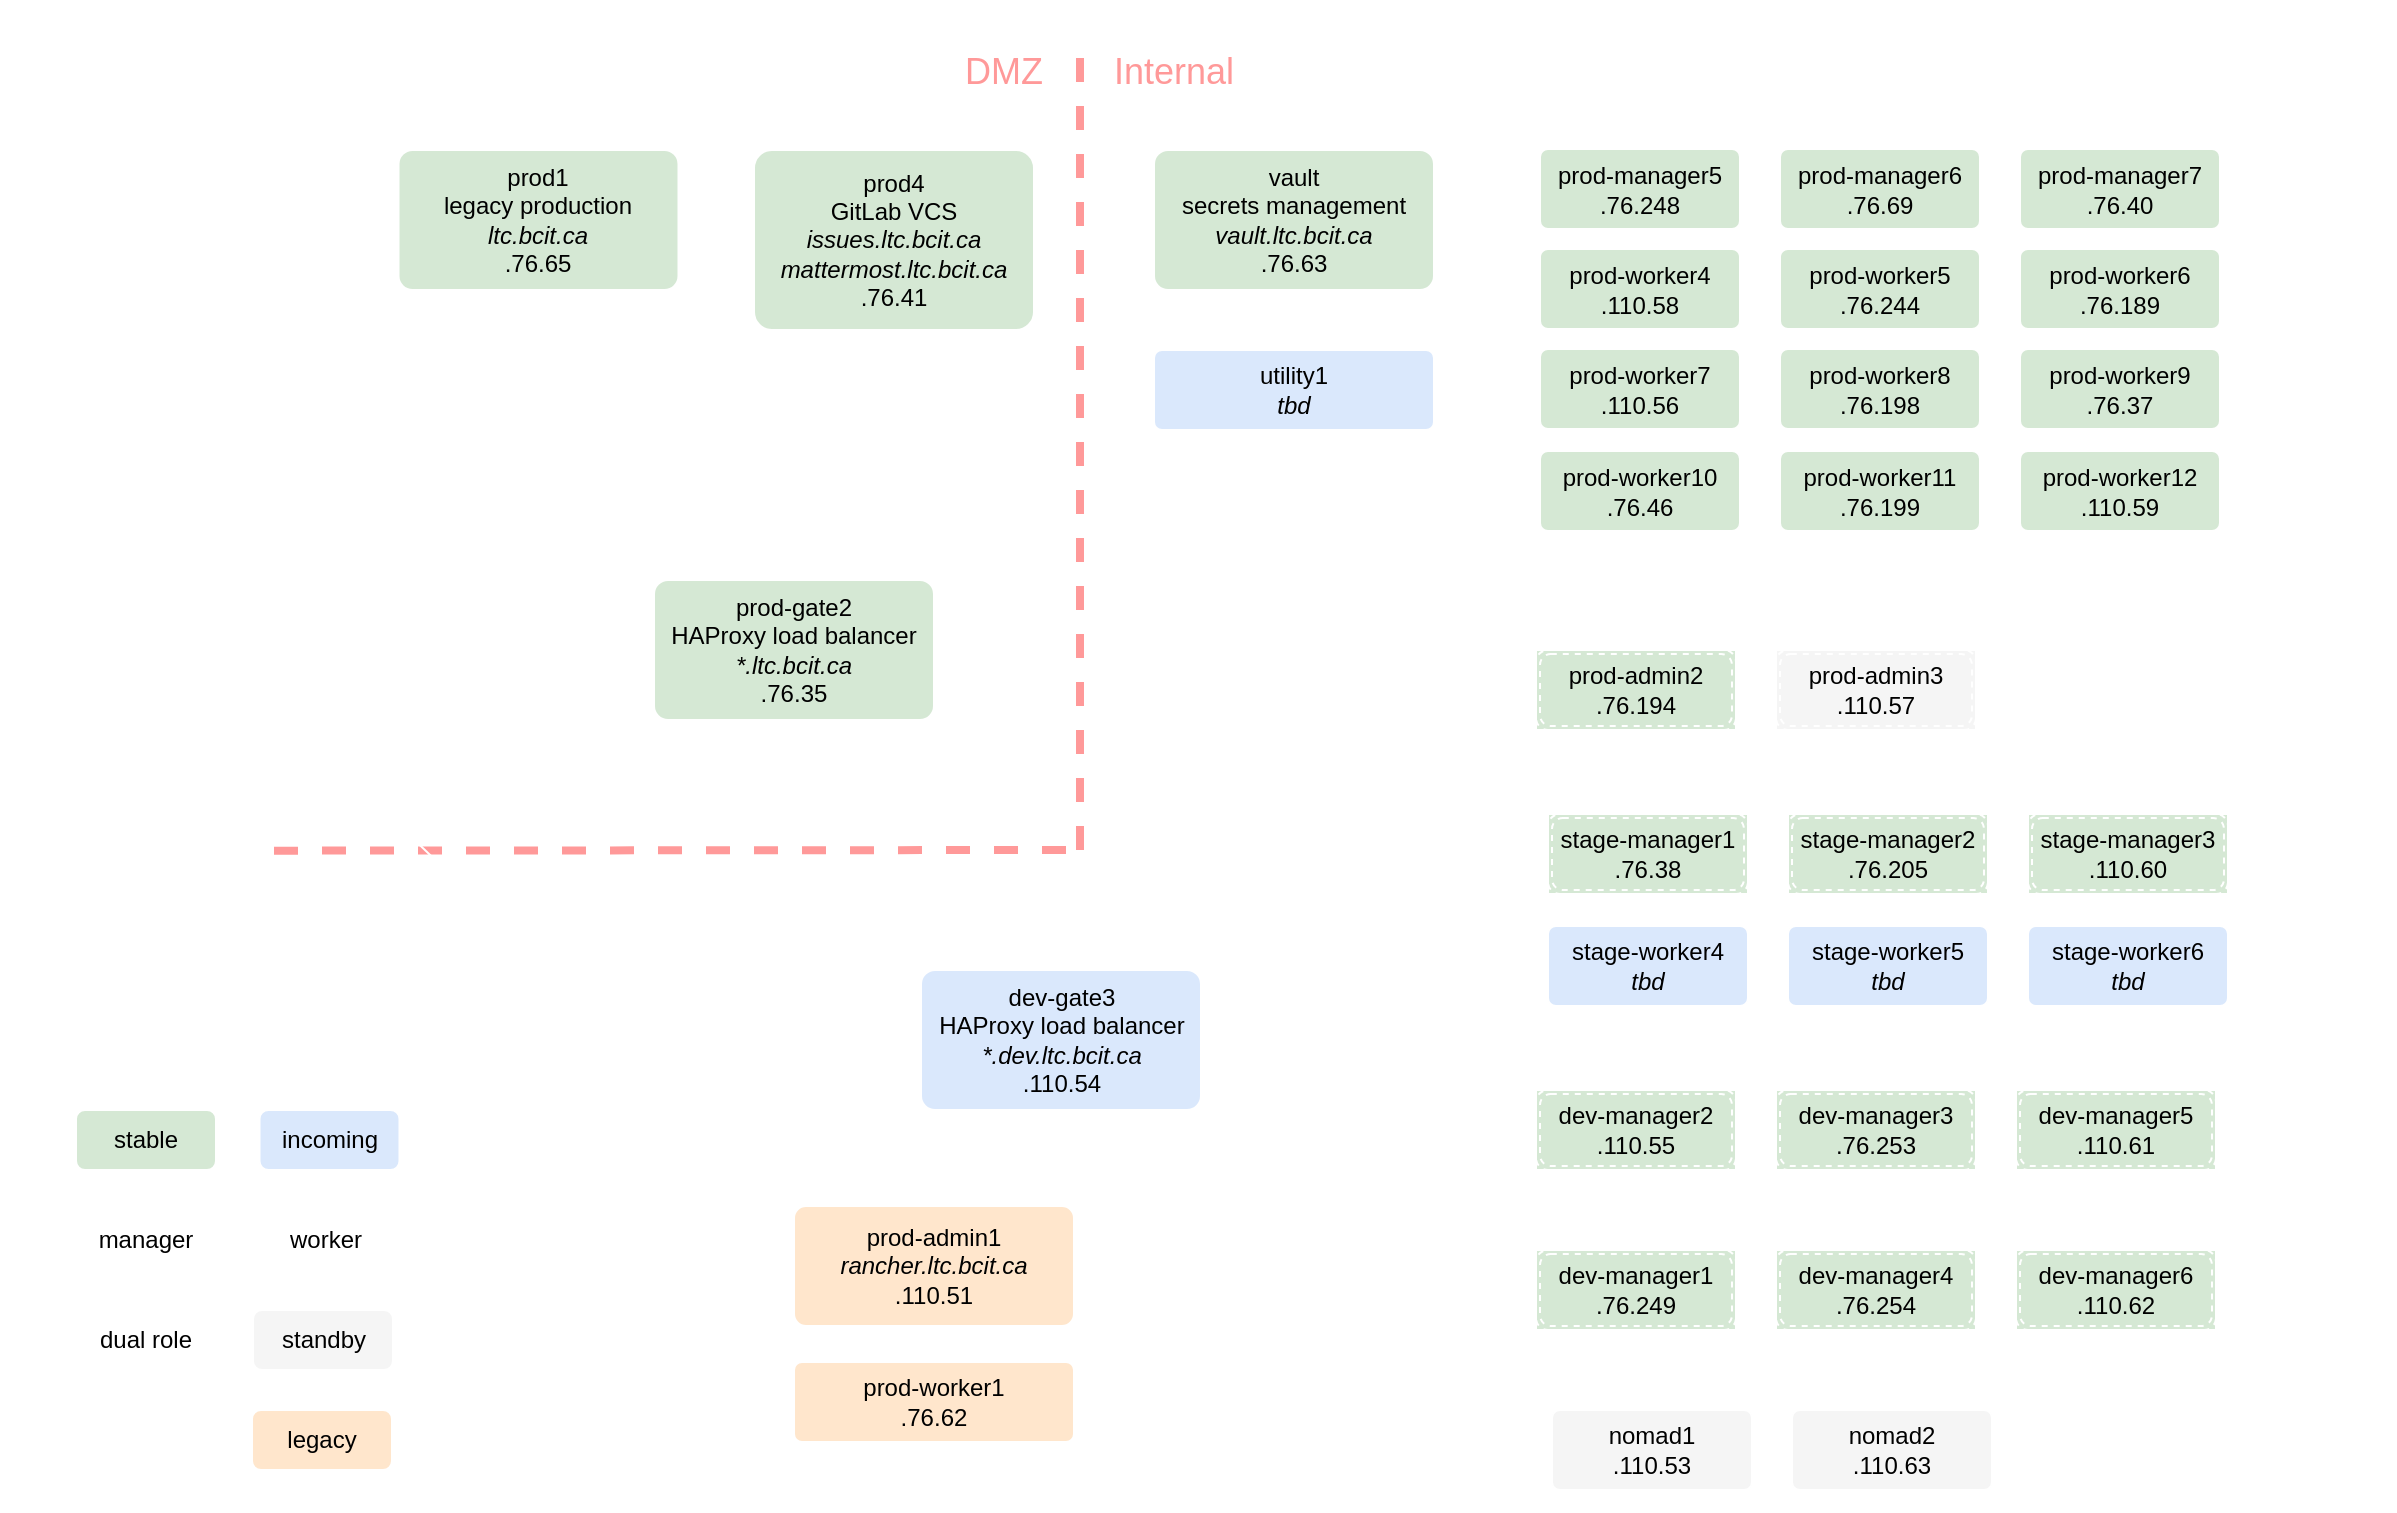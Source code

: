 <mxfile version="16.4.0" type="device"><diagram id="jypZsJmhGCqAaLn2Il6_" name="Page-1"><mxGraphModel dx="2325" dy="1105" grid="1" gridSize="10" guides="1" tooltips="1" connect="1" arrows="1" fold="1" page="1" pageScale="1" pageWidth="850" pageHeight="1100" math="0" shadow="0"><root><mxCell id="0"/><mxCell id="1" parent="0"/><mxCell id="ssO4QC-9UpLF29hUccAE-64" style="rounded=0;orthogonalLoop=1;jettySize=auto;html=1;exitX=0.55;exitY=0.95;exitDx=0;exitDy=0;exitPerimeter=0;entryX=0;entryY=0;entryDx=0;entryDy=0;strokeColor=#FFFFFF;fontColor=#000000;" parent="1" source="ssO4QC-9UpLF29hUccAE-2" target="ssO4QC-9UpLF29hUccAE-63" edge="1"><mxGeometry relative="1" as="geometry"><mxPoint x="-831.25" y="765.5" as="targetPoint"/><mxPoint x="-437.25" y="790" as="sourcePoint"/></mxGeometry></mxCell><mxCell id="ssO4QC-9UpLF29hUccAE-2" value="&lt;b&gt;&lt;font style=&quot;font-size: 20px&quot;&gt;Internet&lt;/font&gt;&lt;/b&gt;" style="ellipse;shape=cloud;whiteSpace=wrap;html=1;align=center;dashed=1;strokeColor=#FFFFFF;fontColor=#FFFFFF;fillColor=none;" parent="1" vertex="1"><mxGeometry x="-547" y="700" width="180" height="120" as="geometry"/></mxCell><mxCell id="ssO4QC-9UpLF29hUccAE-77" style="edgeStyle=none;orthogonalLoop=1;jettySize=auto;html=1;exitX=1;exitY=0;exitDx=0;exitDy=0;entryX=0;entryY=0.5;entryDx=0;entryDy=0;strokeColor=#FFFFFF;fontColor=#000000;" parent="1" source="ssO4QC-9UpLF29hUccAE-3" target="ssO4QC-9UpLF29hUccAE-33" edge="1"><mxGeometry relative="1" as="geometry"><mxPoint x="-249.5" y="574.0" as="targetPoint"/></mxGeometry></mxCell><mxCell id="ssO4QC-9UpLF29hUccAE-78" style="edgeStyle=none;orthogonalLoop=1;jettySize=auto;html=1;exitX=1;exitY=0;exitDx=0;exitDy=0;entryX=0;entryY=0.75;entryDx=0;entryDy=0;strokeColor=#FFFFFF;fontColor=#000000;" parent="1" source="ssO4QC-9UpLF29hUccAE-3" target="ssO4QC-9UpLF29hUccAE-26" edge="1"><mxGeometry relative="1" as="geometry"><mxPoint x="34" y="732" as="targetPoint"/></mxGeometry></mxCell><mxCell id="ssO4QC-9UpLF29hUccAE-79" style="edgeStyle=none;orthogonalLoop=1;jettySize=auto;html=1;exitX=1;exitY=0.5;exitDx=0;exitDy=0;entryX=0;entryY=0.5;entryDx=0;entryDy=0;strokeColor=#FFFFFF;fontColor=#000000;" parent="1" source="ssO4QC-9UpLF29hUccAE-4" target="ssO4QC-9UpLF29hUccAE-27" edge="1"><mxGeometry relative="1" as="geometry"/></mxCell><mxCell id="ssO4QC-9UpLF29hUccAE-82" style="edgeStyle=none;orthogonalLoop=1;jettySize=auto;html=1;exitX=1;exitY=0;exitDx=0;exitDy=0;entryX=0;entryY=1;entryDx=0;entryDy=0;strokeColor=#FFFFFF;fontColor=#000000;" parent="1" source="ssO4QC-9UpLF29hUccAE-3" target="ssO4QC-9UpLF29hUccAE-31" edge="1"><mxGeometry relative="1" as="geometry"/></mxCell><mxCell id="ssO4QC-9UpLF29hUccAE-3" value="prod-gate2&lt;br&gt;HAProxy load balancer&lt;br&gt;&lt;i&gt;*.ltc.bcit.ca&lt;br&gt;&lt;/i&gt;.76.35" style="rounded=1;arcSize=10;whiteSpace=wrap;html=1;align=center;fillColor=#d5e8d4;strokeColor=#FFFFFF;fontColor=#000000;" parent="1" vertex="1"><mxGeometry x="-230" y="835" width="140" height="70" as="geometry"/></mxCell><mxCell id="ssO4QC-9UpLF29hUccAE-83" style="edgeStyle=none;orthogonalLoop=1;jettySize=auto;html=1;exitX=1;exitY=0.5;exitDx=0;exitDy=0;entryX=0;entryY=0.5;entryDx=0;entryDy=0;strokeColor=#FFFFFF;fontColor=#000000;" parent="1" source="ssO4QC-9UpLF29hUccAE-4" target="ssO4QC-9UpLF29hUccAE-28" edge="1"><mxGeometry relative="1" as="geometry"/></mxCell><mxCell id="ssO4QC-9UpLF29hUccAE-84" style="edgeStyle=none;orthogonalLoop=1;jettySize=auto;html=1;exitX=1;exitY=0.5;exitDx=0;exitDy=0;entryX=0;entryY=0.5;entryDx=0;entryDy=0;strokeColor=#FFFFFF;fontColor=#000000;" parent="1" source="ssO4QC-9UpLF29hUccAE-4" target="ssO4QC-9UpLF29hUccAE-29" edge="1"><mxGeometry relative="1" as="geometry"/></mxCell><mxCell id="ssO4QC-9UpLF29hUccAE-86" style="edgeStyle=none;orthogonalLoop=1;jettySize=auto;html=1;exitX=1;exitY=0.5;exitDx=0;exitDy=0;entryX=0;entryY=0.5;entryDx=0;entryDy=0;strokeColor=#FFFFFF;fontColor=#000000;" parent="1" source="ssO4QC-9UpLF29hUccAE-4" target="ssO4QC-9UpLF29hUccAE-41" edge="1"><mxGeometry relative="1" as="geometry"/></mxCell><mxCell id="ssO4QC-9UpLF29hUccAE-4" value="dev-gate3&lt;br&gt;HAProxy load balancer&lt;br&gt;&lt;i&gt;*.dev.ltc.bcit.ca&lt;br&gt;&lt;/i&gt;.110.54" style="rounded=1;arcSize=10;whiteSpace=wrap;html=1;align=center;fillColor=#dae8fc;strokeColor=#FFFFFF;fontColor=#000000;" parent="1" vertex="1"><mxGeometry x="-96.5" y="1030" width="140" height="70" as="geometry"/></mxCell><mxCell id="ssO4QC-9UpLF29hUccAE-30" value="prod4&lt;br&gt;GitLab VCS&lt;br&gt;&lt;i&gt;issues.ltc.bcit.ca&lt;br&gt;mattermost.ltc.bcit.ca&lt;br&gt;&lt;/i&gt;.76.41" style="rounded=1;arcSize=10;whiteSpace=wrap;html=1;align=center;fillColor=#d5e8d4;strokeColor=#FFFFFF;fontColor=#000000;" parent="1" vertex="1"><mxGeometry x="-180" y="620" width="140" height="90" as="geometry"/></mxCell><mxCell id="ssO4QC-9UpLF29hUccAE-31" value="vault&lt;br&gt;secrets management&lt;br&gt;&lt;i&gt;vault.ltc.bcit.ca&lt;br&gt;&lt;/i&gt;.76.63" style="rounded=1;arcSize=10;whiteSpace=wrap;html=1;align=center;fillColor=#d5e8d4;strokeColor=#FFFFFF;fontColor=#000000;" parent="1" vertex="1"><mxGeometry x="20" y="620" width="140" height="70" as="geometry"/></mxCell><mxCell id="ssO4QC-9UpLF29hUccAE-62" value="prod1&lt;br&gt;legacy production&lt;br&gt;&lt;i&gt;ltc.bcit.ca&lt;br&gt;&lt;/i&gt;.76.65" style="rounded=1;arcSize=10;whiteSpace=wrap;html=1;align=center;fillColor=#d5e8d4;strokeColor=#FFFFFF;fontColor=#000000;" parent="1" vertex="1"><mxGeometry x="-357.75" y="620" width="140" height="70" as="geometry"/></mxCell><mxCell id="ssO4QC-9UpLF29hUccAE-69" style="edgeStyle=none;orthogonalLoop=1;jettySize=auto;html=1;entryX=0;entryY=0.5;entryDx=0;entryDy=0;exitX=1;exitY=0.5;exitDx=0;exitDy=0;strokeWidth=1;strokeColor=#FFFFFF;fontColor=#000000;" parent="1" source="ssO4QC-9UpLF29hUccAE-63" target="ssO4QC-9UpLF29hUccAE-3" edge="1"><mxGeometry relative="1" as="geometry"><mxPoint x="-671.25" y="820.5" as="sourcePoint"/><mxPoint x="-487.27" y="732.53" as="targetPoint"/></mxGeometry></mxCell><mxCell id="ssO4QC-9UpLF29hUccAE-70" style="edgeStyle=none;orthogonalLoop=1;jettySize=auto;html=1;exitX=1;exitY=0.5;exitDx=0;exitDy=0;entryX=0;entryY=0;entryDx=0;entryDy=0;strokeColor=#FFFFFF;fontColor=#000000;" parent="1" source="ssO4QC-9UpLF29hUccAE-63" target="ssO4QC-9UpLF29hUccAE-4" edge="1"><mxGeometry relative="1" as="geometry"><mxPoint x="-134" y="1019" as="targetPoint"/></mxGeometry></mxCell><mxCell id="ssO4QC-9UpLF29hUccAE-72" style="edgeStyle=none;orthogonalLoop=1;jettySize=auto;html=1;entryX=1;entryY=1;entryDx=0;entryDy=0;exitX=1;exitY=0;exitDx=0;exitDy=0;strokeColor=#FFFFFF;fontColor=#000000;" parent="1" source="ssO4QC-9UpLF29hUccAE-3" target="ssO4QC-9UpLF29hUccAE-62" edge="1"><mxGeometry relative="1" as="geometry"><mxPoint x="-147" y="650" as="sourcePoint"/><mxPoint x="343" y="695" as="targetPoint"/></mxGeometry></mxCell><mxCell id="ssO4QC-9UpLF29hUccAE-81" style="edgeStyle=none;orthogonalLoop=1;jettySize=auto;html=1;entryX=0.75;entryY=1;entryDx=0;entryDy=0;exitX=1;exitY=0;exitDx=0;exitDy=0;strokeColor=#FFFFFF;fontColor=#000000;" parent="1" source="ssO4QC-9UpLF29hUccAE-3" target="ssO4QC-9UpLF29hUccAE-30" edge="1"><mxGeometry relative="1" as="geometry"><mxPoint x="-327" y="860" as="sourcePoint"/></mxGeometry></mxCell><mxCell id="ssO4QC-9UpLF29hUccAE-63" value="&lt;b style=&quot;font-size: 16px&quot;&gt;ITS&lt;br&gt;DNS&lt;/b&gt;" style="ellipse;whiteSpace=wrap;html=1;align=center;dashed=1;rounded=1;fillColor=none;strokeColor=#FFFFFF;fontColor=#FFFFFF;" parent="1" vertex="1"><mxGeometry x="-420.25" y="850" width="110" height="100" as="geometry"/></mxCell><mxCell id="ssO4QC-9UpLF29hUccAE-94" value="stable" style="whiteSpace=wrap;html=1;align=center;rounded=1;fillColor=#d5e8d4;strokeColor=#FFFFFF;fontColor=#000000;" parent="1" vertex="1"><mxGeometry x="-519" y="1100" width="70" height="30" as="geometry"/></mxCell><mxCell id="ssO4QC-9UpLF29hUccAE-95" value="incoming" style="whiteSpace=wrap;html=1;align=center;rounded=1;fillColor=#dae8fc;strokeColor=#FFFFFF;fontColor=#000000;" parent="1" vertex="1"><mxGeometry x="-427.25" y="1100" width="70" height="30" as="geometry"/></mxCell><mxCell id="ssO4QC-9UpLF29hUccAE-96" value="standby" style="whiteSpace=wrap;html=1;align=center;rounded=1;fillColor=#f5f5f5;fontColor=#000000;strokeColor=#FFFFFF;" parent="1" vertex="1"><mxGeometry x="-430.5" y="1200" width="70" height="30" as="geometry"/></mxCell><mxCell id="ssO4QC-9UpLF29hUccAE-97" value="&lt;font style=&quot;font-size: 30px&quot;&gt;&lt;b&gt;LTC Infrastructure - June 2022&lt;/b&gt;&lt;/font&gt;" style="text;html=1;strokeColor=none;fillColor=none;align=left;verticalAlign=middle;whiteSpace=wrap;rounded=0;fontColor=#FFFFFF;" parent="1" vertex="1"><mxGeometry x="-556.5" y="545" width="460" height="50" as="geometry"/></mxCell><mxCell id="Fg-Uhp-u95UDLk2gJvwy-1" value="manager" style="whiteSpace=wrap;html=1;align=center;rounded=1;strokeColor=#FFFFFF;fontColor=#000000;" parent="1" vertex="1"><mxGeometry x="-519" y="1150" width="70" height="30" as="geometry"/></mxCell><mxCell id="Fg-Uhp-u95UDLk2gJvwy-2" value="worker" style="whiteSpace=wrap;html=1;align=center;rounded=1;strokeColor=#FFFFFF;fontColor=#000000;" parent="1" vertex="1"><mxGeometry x="-429" y="1150" width="70" height="30" as="geometry"/></mxCell><mxCell id="Fg-Uhp-u95UDLk2gJvwy-3" value="dual role" style="whiteSpace=wrap;html=1;align=center;rounded=1;strokeColor=#FFFFFF;dashed=1;fontColor=#000000;" parent="1" vertex="1"><mxGeometry x="-519" y="1200" width="70" height="30" as="geometry"/></mxCell><mxCell id="LwrFlGE9gnEI0ruCcwtA-1" value="" style="whiteSpace=wrap;html=1;align=center;rounded=1;strokeColor=#FFFFFF;dashed=1;fillColor=none;perimeterSpacing=1;fontColor=#000000;" parent="1" vertex="1"><mxGeometry x="-517" y="1202" width="66" height="26" as="geometry"/></mxCell><mxCell id="LwrFlGE9gnEI0ruCcwtA-11" value="utility1&lt;i&gt;&lt;br&gt;tbd&lt;/i&gt;" style="rounded=1;arcSize=10;whiteSpace=wrap;html=1;align=center;fillColor=#dae8fc;strokeColor=#FFFFFF;fontColor=#000000;" parent="1" vertex="1"><mxGeometry x="20" y="720" width="140" height="40" as="geometry"/></mxCell><mxCell id="LwrFlGE9gnEI0ruCcwtA-12" style="edgeStyle=none;orthogonalLoop=1;jettySize=auto;html=1;entryX=0;entryY=1;entryDx=0;entryDy=0;exitX=1;exitY=0;exitDx=0;exitDy=0;strokeColor=#FFFFFF;fontColor=#000000;" parent="1" source="ssO4QC-9UpLF29hUccAE-3" target="LwrFlGE9gnEI0ruCcwtA-11" edge="1"><mxGeometry relative="1" as="geometry"><mxPoint x="-37" y="700" as="sourcePoint"/><mxPoint x="428" y="845" as="targetPoint"/></mxGeometry></mxCell><mxCell id="LwrFlGE9gnEI0ruCcwtA-42" value="&lt;font size=&quot;1&quot;&gt;&lt;b style=&quot;font-size: 20px&quot;&gt;Legend&lt;/b&gt;&lt;/font&gt;" style="text;html=1;strokeColor=none;fillColor=none;align=left;verticalAlign=middle;whiteSpace=wrap;rounded=0;fontColor=#FFFFFF;" parent="1" vertex="1"><mxGeometry x="-547" y="1050" width="107" height="50" as="geometry"/></mxCell><mxCell id="LwrFlGE9gnEI0ruCcwtA-46" value="&lt;font style=&quot;font-size: 18px&quot;&gt;DMZ&lt;/font&gt;" style="text;html=1;strokeColor=none;fillColor=none;align=center;verticalAlign=middle;whiteSpace=wrap;rounded=0;dashed=1;fontSize=20;labelPosition=center;verticalLabelPosition=middle;fontColor=#FF9999;" parent="1" vertex="1"><mxGeometry x="-90" y="560" width="70" height="40" as="geometry"/></mxCell><mxCell id="LwrFlGE9gnEI0ruCcwtA-48" value="&lt;font style=&quot;font-size: 18px&quot;&gt;Internal&lt;/font&gt;" style="text;html=1;strokeColor=none;fillColor=none;align=center;verticalAlign=middle;whiteSpace=wrap;rounded=0;dashed=1;fontSize=20;fontColor=#FF9999;" parent="1" vertex="1"><mxGeometry x="-20" y="560" width="100" height="40" as="geometry"/></mxCell><mxCell id="LwrFlGE9gnEI0ruCcwtA-50" value="" style="endArrow=none;dashed=1;html=1;strokeWidth=4;rounded=1;fontSize=26;fontColor=#000000;strokeColor=#FF9999;" parent="1" edge="1"><mxGeometry width="50" height="50" relative="1" as="geometry"><mxPoint x="-17" y="970" as="sourcePoint"/><mxPoint x="-17" y="570" as="targetPoint"/></mxGeometry></mxCell><mxCell id="LwrFlGE9gnEI0ruCcwtA-51" value="" style="endArrow=none;dashed=1;html=1;strokeWidth=4;rounded=1;fontSize=26;fontColor=#000000;strokeColor=#FF9999;" parent="1" edge="1"><mxGeometry width="50" height="50" relative="1" as="geometry"><mxPoint x="-24" y="970" as="sourcePoint"/><mxPoint x="-424" y="970.33" as="targetPoint"/></mxGeometry></mxCell><mxCell id="Dh-eU6Jg2qnH6y2vMVN5-1" style="edgeStyle=none;orthogonalLoop=1;jettySize=auto;html=1;exitX=0.5;exitY=1;exitDx=0;exitDy=0;entryX=0;entryY=0;entryDx=0;entryDy=0;strokeColor=#FFFFFF;fontColor=#000000;" parent="1" source="ssO4QC-9UpLF29hUccAE-63" target="Dh-eU6Jg2qnH6y2vMVN5-2" edge="1"><mxGeometry relative="1" as="geometry"><mxPoint x="-187" y="1270" as="targetPoint"/><mxPoint x="-257.75" y="898" as="sourcePoint"/></mxGeometry></mxCell><mxCell id="Dh-eU6Jg2qnH6y2vMVN5-2" value="&lt;font&gt;prod-admin1&lt;br&gt;&lt;i&gt;rancher.ltc.bcit.ca&lt;br&gt;&lt;/i&gt;.110.51&lt;/font&gt;" style="rounded=1;arcSize=10;whiteSpace=wrap;html=1;align=center;fillColor=#ffe6cc;strokeColor=#FFFFFF;fontColor=#000000;" parent="1" vertex="1"><mxGeometry x="-160" y="1148" width="140" height="60" as="geometry"/></mxCell><mxCell id="Dh-eU6Jg2qnH6y2vMVN5-3" value="&lt;font&gt;legacy&lt;/font&gt;" style="whiteSpace=wrap;html=1;align=center;rounded=1;fillColor=#ffe6cc;strokeColor=#FFFFFF;fontColor=#000000;" parent="1" vertex="1"><mxGeometry x="-431" y="1250" width="70" height="30" as="geometry"/></mxCell><mxCell id="Dh-eU6Jg2qnH6y2vMVN5-4" style="edgeStyle=none;orthogonalLoop=1;jettySize=auto;html=1;exitX=0.5;exitY=1;exitDx=0;exitDy=0;entryX=0;entryY=0;entryDx=0;entryDy=0;strokeColor=#FFFFFF;fontColor=#000000;" parent="1" source="ssO4QC-9UpLF29hUccAE-63" target="Dh-eU6Jg2qnH6y2vMVN5-5" edge="1"><mxGeometry relative="1" as="geometry"><mxPoint x="-187" y="1342" as="targetPoint"/><mxPoint x="-267.75" y="960" as="sourcePoint"/></mxGeometry></mxCell><mxCell id="Dh-eU6Jg2qnH6y2vMVN5-5" value="&lt;font&gt;prod-worker1&lt;br&gt;.76.62&lt;/font&gt;" style="rounded=1;arcSize=10;whiteSpace=wrap;html=1;align=center;fillColor=#ffe6cc;strokeColor=#FFFFFF;fontColor=#000000;" parent="1" vertex="1"><mxGeometry x="-160" y="1226" width="140" height="40" as="geometry"/></mxCell><mxCell id="Tzz_31jwssUB7U0g3Mxd-7" value="" style="group;strokeColor=none;fontColor=#000000;" vertex="1" connectable="0" parent="1"><mxGeometry x="200" y="860" width="320" height="60" as="geometry"/></mxCell><mxCell id="ssO4QC-9UpLF29hUccAE-33" value="&lt;b&gt;admin&lt;br&gt;cluster&lt;/b&gt;" style="shape=ext;margin=3;double=0;whiteSpace=wrap;html=1;align=right;fillColor=none;rounded=1;spacingRight=5;strokeColor=#FFFFFF;fontColor=#FFFFFF;" parent="Tzz_31jwssUB7U0g3Mxd-7" vertex="1"><mxGeometry width="320" height="60" as="geometry"/></mxCell><mxCell id="LwrFlGE9gnEI0ruCcwtA-4" value="" style="group;fillColor=#d5e8d4;strokeColor=#FFFFFF;fontColor=#000000;" parent="Tzz_31jwssUB7U0g3Mxd-7" vertex="1" connectable="0"><mxGeometry x="11" y="10" width="100" height="40" as="geometry"/></mxCell><mxCell id="LwrFlGE9gnEI0ruCcwtA-3" value="" style="whiteSpace=wrap;html=1;align=center;rounded=1;strokeColor=#FFFFFF;dashed=1;fillColor=none;perimeterSpacing=1;fontColor=#000000;" parent="LwrFlGE9gnEI0ruCcwtA-4" vertex="1"><mxGeometry x="2" y="2" width="96" height="36" as="geometry"/></mxCell><mxCell id="LwrFlGE9gnEI0ruCcwtA-2" value="prod-admin2&lt;i&gt;&lt;br&gt;&lt;/i&gt;.76.194" style="whiteSpace=wrap;html=1;align=center;rounded=1;strokeColor=#FFFFFF;dashed=1;fillColor=none;fontColor=#000000;" parent="LwrFlGE9gnEI0ruCcwtA-4" vertex="1"><mxGeometry width="100" height="40" as="geometry"/></mxCell><mxCell id="LwrFlGE9gnEI0ruCcwtA-5" value="" style="group;fillColor=#f5f5f5;strokeColor=#FFFFFF;fontColor=#000000;" parent="Tzz_31jwssUB7U0g3Mxd-7" vertex="1" connectable="0"><mxGeometry x="131" y="10" width="100" height="40" as="geometry"/></mxCell><mxCell id="LwrFlGE9gnEI0ruCcwtA-6" value="" style="whiteSpace=wrap;html=1;align=center;rounded=1;strokeColor=#FFFFFF;dashed=1;fillColor=none;perimeterSpacing=1;fontColor=#000000;" parent="LwrFlGE9gnEI0ruCcwtA-5" vertex="1"><mxGeometry x="2" y="2" width="96" height="36" as="geometry"/></mxCell><mxCell id="LwrFlGE9gnEI0ruCcwtA-7" value="prod-admin3&lt;i&gt;&lt;br&gt;&lt;/i&gt;.110.57" style="whiteSpace=wrap;html=1;align=center;rounded=1;strokeColor=#FFFFFF;dashed=1;fillColor=none;fontColor=#000000;" parent="LwrFlGE9gnEI0ruCcwtA-5" vertex="1"><mxGeometry width="100" height="40" as="geometry"/></mxCell><mxCell id="Tzz_31jwssUB7U0g3Mxd-10" value="" style="group;strokeColor=none;fontColor=#000000;" vertex="1" connectable="0" parent="1"><mxGeometry x="200" y="1240" width="320" height="60" as="geometry"/></mxCell><mxCell id="ssO4QC-9UpLF29hUccAE-41" value="&lt;blockquote style=&quot;margin: 0 0 0 40px ; border: none ; padding: 0px&quot;&gt;&lt;/blockquote&gt;&lt;blockquote style=&quot;margin: 0 0 0 40px ; border: none ; padding: 0px&quot;&gt;&lt;/blockquote&gt;&lt;b&gt;research&lt;/b&gt;&lt;br&gt;&lt;b&gt;cluster&lt;/b&gt;" style="shape=ext;margin=3;double=0;whiteSpace=wrap;html=1;align=right;fillColor=none;rounded=1;perimeterSpacing=0;labelPadding=0;perimeter=rectanglePerimeter;spacingRight=5;strokeColor=#FFFFFF;fontColor=#FFFFFF;" parent="Tzz_31jwssUB7U0g3Mxd-10" vertex="1"><mxGeometry width="320" height="60" as="geometry"/></mxCell><mxCell id="Tzz_31jwssUB7U0g3Mxd-5" value="" style="group;strokeColor=none;fontColor=#000000;" vertex="1" connectable="0" parent="Tzz_31jwssUB7U0g3Mxd-10"><mxGeometry x="19" y="10" width="220" height="40" as="geometry"/></mxCell><mxCell id="ssO4QC-9UpLF29hUccAE-42" value="nomad1&lt;br&gt;.110.53" style="rounded=1;arcSize=10;whiteSpace=wrap;html=1;align=center;fillColor=#f5f5f5;strokeColor=#FFFFFF;fontColor=#000000;" parent="Tzz_31jwssUB7U0g3Mxd-5" vertex="1"><mxGeometry width="100" height="40" as="geometry"/></mxCell><mxCell id="ssO4QC-9UpLF29hUccAE-89" value="nomad2&lt;br&gt;.110.63" style="rounded=1;arcSize=10;whiteSpace=wrap;html=1;align=center;fillColor=#f5f5f5;strokeColor=#FFFFFF;fontColor=#000000;" parent="Tzz_31jwssUB7U0g3Mxd-5" vertex="1"><mxGeometry x="120" width="100" height="40" as="geometry"/></mxCell><mxCell id="Tzz_31jwssUB7U0g3Mxd-11" value="" style="group;strokeColor=none;fontColor=#000000;" vertex="1" connectable="0" parent="1"><mxGeometry x="200" y="1160" width="440" height="60" as="geometry"/></mxCell><mxCell id="ssO4QC-9UpLF29hUccAE-29" value="&lt;b&gt;dev_cp&lt;br&gt;cluster&lt;/b&gt;" style="shape=ext;margin=3;double=0;whiteSpace=wrap;html=1;align=right;fillColor=none;rounded=1;spacingRight=5;strokeColor=#FFFFFF;fontColor=#FFFFFF;" parent="Tzz_31jwssUB7U0g3Mxd-11" vertex="1"><mxGeometry width="440" height="60" as="geometry"/></mxCell><mxCell id="Tzz_31jwssUB7U0g3Mxd-4" value="" style="group;strokeColor=none;fontColor=#000000;" vertex="1" connectable="0" parent="Tzz_31jwssUB7U0g3Mxd-11"><mxGeometry x="11" y="10" width="340" height="40" as="geometry"/></mxCell><mxCell id="LwrFlGE9gnEI0ruCcwtA-33" value="" style="group;fillColor=#d5e8d4;strokeColor=#FFFFFF;fontColor=#000000;" parent="Tzz_31jwssUB7U0g3Mxd-4" vertex="1" connectable="0"><mxGeometry width="100" height="40" as="geometry"/></mxCell><mxCell id="LwrFlGE9gnEI0ruCcwtA-34" value="" style="whiteSpace=wrap;html=1;align=center;rounded=1;strokeColor=#FFFFFF;dashed=1;fillColor=none;perimeterSpacing=1;fontColor=#000000;" parent="LwrFlGE9gnEI0ruCcwtA-33" vertex="1"><mxGeometry x="2" y="2" width="96" height="36" as="geometry"/></mxCell><mxCell id="LwrFlGE9gnEI0ruCcwtA-35" value="dev-manager1&lt;br&gt;.76.249" style="whiteSpace=wrap;html=1;align=center;rounded=1;strokeColor=#FFFFFF;dashed=1;fillColor=none;fontColor=#000000;" parent="LwrFlGE9gnEI0ruCcwtA-33" vertex="1"><mxGeometry width="100" height="40" as="geometry"/></mxCell><mxCell id="LwrFlGE9gnEI0ruCcwtA-36" value="" style="group;fillColor=#d5e8d4;strokeColor=#FFFFFF;fontColor=#000000;" parent="Tzz_31jwssUB7U0g3Mxd-4" vertex="1" connectable="0"><mxGeometry x="120" width="100" height="40" as="geometry"/></mxCell><mxCell id="LwrFlGE9gnEI0ruCcwtA-37" value="" style="whiteSpace=wrap;html=1;align=center;rounded=1;strokeColor=#FFFFFF;dashed=1;fillColor=none;perimeterSpacing=1;fontColor=#000000;" parent="LwrFlGE9gnEI0ruCcwtA-36" vertex="1"><mxGeometry x="2" y="2" width="96" height="36" as="geometry"/></mxCell><mxCell id="LwrFlGE9gnEI0ruCcwtA-38" value="dev-manager4&lt;br&gt;.76.254" style="whiteSpace=wrap;html=1;align=center;rounded=1;strokeColor=#FFFFFF;dashed=1;fillColor=none;fontColor=#000000;" parent="LwrFlGE9gnEI0ruCcwtA-36" vertex="1"><mxGeometry width="100" height="40" as="geometry"/></mxCell><mxCell id="LwrFlGE9gnEI0ruCcwtA-39" value="" style="group;fillColor=#d5e8d4;strokeColor=#FFFFFF;fontColor=#000000;" parent="Tzz_31jwssUB7U0g3Mxd-4" vertex="1" connectable="0"><mxGeometry x="240" width="100" height="40" as="geometry"/></mxCell><mxCell id="LwrFlGE9gnEI0ruCcwtA-40" value="" style="whiteSpace=wrap;html=1;align=center;rounded=1;strokeColor=#FFFFFF;dashed=1;fillColor=none;perimeterSpacing=1;fontColor=#000000;" parent="LwrFlGE9gnEI0ruCcwtA-39" vertex="1"><mxGeometry x="2" y="2" width="96" height="36" as="geometry"/></mxCell><mxCell id="LwrFlGE9gnEI0ruCcwtA-41" value="dev-manager6&lt;br&gt;.110.62" style="whiteSpace=wrap;html=1;align=center;rounded=1;strokeColor=#FFFFFF;dashed=1;fillColor=none;fontColor=#000000;" parent="LwrFlGE9gnEI0ruCcwtA-39" vertex="1"><mxGeometry width="100" height="40" as="geometry"/></mxCell><mxCell id="Tzz_31jwssUB7U0g3Mxd-12" value="" style="group;strokeColor=none;fontColor=#000000;" vertex="1" connectable="0" parent="1"><mxGeometry x="200" y="1080" width="440" height="60" as="geometry"/></mxCell><mxCell id="ssO4QC-9UpLF29hUccAE-28" value="&lt;b&gt;dev_vsm&lt;br&gt;cluster&lt;/b&gt;" style="shape=ext;margin=3;double=0;whiteSpace=wrap;html=1;align=right;fillColor=none;rounded=1;spacingRight=5;strokeColor=#FFFFFF;fontColor=#FFFFFF;" parent="Tzz_31jwssUB7U0g3Mxd-12" vertex="1"><mxGeometry width="440" height="60" as="geometry"/></mxCell><mxCell id="Tzz_31jwssUB7U0g3Mxd-3" value="" style="group;strokeColor=none;fontColor=#000000;" vertex="1" connectable="0" parent="Tzz_31jwssUB7U0g3Mxd-12"><mxGeometry x="11" y="10" width="340" height="40" as="geometry"/></mxCell><mxCell id="LwrFlGE9gnEI0ruCcwtA-23" value="" style="group;fillColor=#d5e8d4;strokeColor=#FFFFFF;fontColor=#000000;" parent="Tzz_31jwssUB7U0g3Mxd-3" vertex="1" connectable="0"><mxGeometry width="100" height="40" as="geometry"/></mxCell><mxCell id="LwrFlGE9gnEI0ruCcwtA-24" value="" style="whiteSpace=wrap;html=1;align=center;rounded=1;strokeColor=#FFFFFF;dashed=1;fillColor=none;perimeterSpacing=1;fontColor=#000000;" parent="LwrFlGE9gnEI0ruCcwtA-23" vertex="1"><mxGeometry x="2" y="2" width="96" height="36" as="geometry"/></mxCell><mxCell id="LwrFlGE9gnEI0ruCcwtA-25" value="dev-manager2&lt;br&gt;.110.55" style="whiteSpace=wrap;html=1;align=center;rounded=1;strokeColor=#FFFFFF;dashed=1;fillColor=none;fontColor=#000000;" parent="LwrFlGE9gnEI0ruCcwtA-23" vertex="1"><mxGeometry width="100" height="40" as="geometry"/></mxCell><mxCell id="LwrFlGE9gnEI0ruCcwtA-26" value="" style="group;fillColor=#d5e8d4;strokeColor=#FFFFFF;fontColor=#000000;" parent="Tzz_31jwssUB7U0g3Mxd-3" vertex="1" connectable="0"><mxGeometry x="120" width="100" height="40" as="geometry"/></mxCell><mxCell id="LwrFlGE9gnEI0ruCcwtA-27" value="" style="whiteSpace=wrap;html=1;align=center;rounded=1;strokeColor=#FFFFFF;dashed=1;fillColor=none;perimeterSpacing=1;fontColor=#000000;" parent="LwrFlGE9gnEI0ruCcwtA-26" vertex="1"><mxGeometry x="2" y="2" width="96" height="36" as="geometry"/></mxCell><mxCell id="LwrFlGE9gnEI0ruCcwtA-28" value="dev-manager3&lt;br&gt;.76.253" style="whiteSpace=wrap;html=1;align=center;rounded=1;strokeColor=#FFFFFF;dashed=1;fillColor=none;fontColor=#000000;" parent="LwrFlGE9gnEI0ruCcwtA-26" vertex="1"><mxGeometry width="100" height="40" as="geometry"/></mxCell><mxCell id="LwrFlGE9gnEI0ruCcwtA-29" value="" style="group;fillColor=#d5e8d4;strokeColor=#FFFFFF;fontColor=#000000;" parent="Tzz_31jwssUB7U0g3Mxd-3" vertex="1" connectable="0"><mxGeometry x="240" width="100" height="40" as="geometry"/></mxCell><mxCell id="LwrFlGE9gnEI0ruCcwtA-30" value="" style="whiteSpace=wrap;html=1;align=center;rounded=1;strokeColor=#FFFFFF;dashed=1;fillColor=none;perimeterSpacing=1;fontColor=#000000;" parent="LwrFlGE9gnEI0ruCcwtA-29" vertex="1"><mxGeometry x="2" y="2" width="96" height="36" as="geometry"/></mxCell><mxCell id="LwrFlGE9gnEI0ruCcwtA-31" value="dev-manager5&lt;br&gt;.110.61" style="whiteSpace=wrap;html=1;align=center;rounded=1;strokeColor=#FFFFFF;dashed=1;fillColor=none;fontColor=#000000;" parent="LwrFlGE9gnEI0ruCcwtA-29" vertex="1"><mxGeometry width="100" height="40" as="geometry"/></mxCell><mxCell id="Tzz_31jwssUB7U0g3Mxd-13" value="" style="group;strokeColor=none;fontColor=#000000;" vertex="1" connectable="0" parent="1"><mxGeometry x="200" y="940" width="440" height="120" as="geometry"/></mxCell><mxCell id="ssO4QC-9UpLF29hUccAE-27" value="&lt;b&gt;staging&lt;br&gt;cluster&lt;/b&gt;" style="shape=ext;margin=3;double=0;whiteSpace=wrap;html=1;align=right;fillColor=none;rounded=1;strokeColor=#FFFFFF;strokeWidth=1;spacingRight=5;arcSize=12;fontColor=#FFFFFF;" parent="Tzz_31jwssUB7U0g3Mxd-13" vertex="1"><mxGeometry width="440" height="120" as="geometry"/></mxCell><mxCell id="Tzz_31jwssUB7U0g3Mxd-2" value="" style="group;strokeColor=none;fontColor=#000000;" vertex="1" connectable="0" parent="Tzz_31jwssUB7U0g3Mxd-13"><mxGeometry x="17" y="12" width="340" height="96" as="geometry"/></mxCell><mxCell id="LwrFlGE9gnEI0ruCcwtA-8" value="stage-worker4&lt;br&gt;&lt;i&gt;tbd&lt;/i&gt;" style="rounded=1;arcSize=10;whiteSpace=wrap;html=1;align=center;fillColor=#dae8fc;strokeColor=#FFFFFF;fontColor=#000000;" parent="Tzz_31jwssUB7U0g3Mxd-2" vertex="1"><mxGeometry y="56" width="100" height="40" as="geometry"/></mxCell><mxCell id="LwrFlGE9gnEI0ruCcwtA-9" value="stage-worker5&lt;br&gt;&lt;i&gt;tbd&lt;/i&gt;" style="rounded=1;arcSize=10;whiteSpace=wrap;html=1;align=center;fillColor=#dae8fc;strokeColor=#FFFFFF;fontColor=#000000;" parent="Tzz_31jwssUB7U0g3Mxd-2" vertex="1"><mxGeometry x="120" y="56" width="100" height="40" as="geometry"/></mxCell><mxCell id="LwrFlGE9gnEI0ruCcwtA-10" value="stage-worker6&lt;br&gt;&lt;i&gt;tbd&lt;/i&gt;" style="rounded=1;arcSize=10;whiteSpace=wrap;html=1;align=center;fillColor=#dae8fc;strokeColor=#FFFFFF;fontColor=#000000;" parent="Tzz_31jwssUB7U0g3Mxd-2" vertex="1"><mxGeometry x="240" y="56" width="100" height="40" as="geometry"/></mxCell><mxCell id="LwrFlGE9gnEI0ruCcwtA-13" value="" style="group;fillColor=#d5e8d4;strokeColor=#FFFFFF;fontColor=#000000;" parent="Tzz_31jwssUB7U0g3Mxd-2" vertex="1" connectable="0"><mxGeometry width="100" height="40" as="geometry"/></mxCell><mxCell id="LwrFlGE9gnEI0ruCcwtA-14" value="" style="whiteSpace=wrap;html=1;align=center;rounded=1;strokeColor=#FFFFFF;dashed=1;fillColor=none;perimeterSpacing=1;fontColor=#000000;" parent="LwrFlGE9gnEI0ruCcwtA-13" vertex="1"><mxGeometry x="2" y="2" width="96" height="36" as="geometry"/></mxCell><mxCell id="LwrFlGE9gnEI0ruCcwtA-15" value="stage-manager1&lt;br&gt;.76.38" style="whiteSpace=wrap;html=1;align=center;rounded=1;strokeColor=#FFFFFF;dashed=1;fillColor=none;fontColor=#000000;" parent="LwrFlGE9gnEI0ruCcwtA-13" vertex="1"><mxGeometry width="100" height="40" as="geometry"/></mxCell><mxCell id="LwrFlGE9gnEI0ruCcwtA-17" value="" style="group;fillColor=#d5e8d4;strokeColor=#FFFFFF;fontColor=#000000;" parent="Tzz_31jwssUB7U0g3Mxd-2" vertex="1" connectable="0"><mxGeometry x="120" width="100" height="40" as="geometry"/></mxCell><mxCell id="LwrFlGE9gnEI0ruCcwtA-18" value="" style="whiteSpace=wrap;html=1;align=center;rounded=1;strokeColor=#FFFFFF;dashed=1;fillColor=none;perimeterSpacing=1;fontColor=#000000;" parent="LwrFlGE9gnEI0ruCcwtA-17" vertex="1"><mxGeometry x="2" y="2" width="96" height="36" as="geometry"/></mxCell><mxCell id="LwrFlGE9gnEI0ruCcwtA-19" value="stage-manager2&lt;br&gt;.76.205" style="whiteSpace=wrap;html=1;align=center;rounded=1;strokeColor=#FFFFFF;dashed=1;fillColor=none;fontColor=#000000;" parent="LwrFlGE9gnEI0ruCcwtA-17" vertex="1"><mxGeometry width="100" height="40" as="geometry"/></mxCell><mxCell id="LwrFlGE9gnEI0ruCcwtA-20" value="" style="group;fillColor=#d5e8d4;strokeColor=#FFFFFF;fontColor=#000000;" parent="Tzz_31jwssUB7U0g3Mxd-2" vertex="1" connectable="0"><mxGeometry x="240" width="100" height="40" as="geometry"/></mxCell><mxCell id="LwrFlGE9gnEI0ruCcwtA-21" value="" style="whiteSpace=wrap;html=1;align=center;rounded=1;strokeColor=#FFFFFF;dashed=1;fillColor=none;perimeterSpacing=1;fontColor=#000000;" parent="LwrFlGE9gnEI0ruCcwtA-20" vertex="1"><mxGeometry x="2" y="2" width="96" height="36" as="geometry"/></mxCell><mxCell id="LwrFlGE9gnEI0ruCcwtA-22" value="stage-manager3&lt;br&gt;.110.60" style="whiteSpace=wrap;html=1;align=center;rounded=1;strokeColor=#FFFFFF;dashed=1;fillColor=none;fontColor=#000000;" parent="LwrFlGE9gnEI0ruCcwtA-20" vertex="1"><mxGeometry width="100" height="40" as="geometry"/></mxCell><mxCell id="Tzz_31jwssUB7U0g3Mxd-14" value="" style="group;strokeColor=none;fontColor=#FFFFFF;" vertex="1" connectable="0" parent="1"><mxGeometry x="200" y="595" width="440" height="240" as="geometry"/></mxCell><mxCell id="ssO4QC-9UpLF29hUccAE-26" value="&lt;b&gt;prod&lt;br&gt;cluster&lt;/b&gt;" style="shape=ext;margin=3;double=0;whiteSpace=wrap;html=1;align=right;fillColor=none;rounded=1;spacingRight=5;arcSize=8;strokeColor=#FFFFFF;fontColor=#FFFFFF;" parent="Tzz_31jwssUB7U0g3Mxd-14" vertex="1"><mxGeometry width="440" height="240" as="geometry"/></mxCell><mxCell id="Tzz_31jwssUB7U0g3Mxd-9" value="" style="group;strokeColor=none;fontColor=#000000;" vertex="1" connectable="0" parent="Tzz_31jwssUB7U0g3Mxd-14"><mxGeometry x="13" y="24.5" width="340" height="191" as="geometry"/></mxCell><mxCell id="ssO4QC-9UpLF29hUccAE-5" value="prod-manager5&lt;br&gt;.76.248" style="rounded=1;arcSize=10;whiteSpace=wrap;html=1;align=center;fillColor=#d5e8d4;strokeColor=#FFFFFF;strokeWidth=1;fontColor=#000000;" parent="Tzz_31jwssUB7U0g3Mxd-9" vertex="1"><mxGeometry width="100" height="40" as="geometry"/></mxCell><mxCell id="ssO4QC-9UpLF29hUccAE-7" value="prod-manager6&lt;br&gt;.76.69" style="rounded=1;arcSize=10;whiteSpace=wrap;html=1;align=center;fillColor=#d5e8d4;strokeColor=#FFFFFF;strokeWidth=1;fontColor=#000000;" parent="Tzz_31jwssUB7U0g3Mxd-9" vertex="1"><mxGeometry x="120" width="100" height="40" as="geometry"/></mxCell><mxCell id="ssO4QC-9UpLF29hUccAE-8" value="prod-manager7&lt;br&gt;.76.40" style="rounded=1;arcSize=10;whiteSpace=wrap;html=1;align=center;fillColor=#d5e8d4;strokeColor=#FFFFFF;strokeWidth=1;fontColor=#000000;" parent="Tzz_31jwssUB7U0g3Mxd-9" vertex="1"><mxGeometry x="240" width="100" height="40" as="geometry"/></mxCell><mxCell id="ssO4QC-9UpLF29hUccAE-10" value="prod-worker5&lt;br&gt;.76.244" style="rounded=1;arcSize=10;whiteSpace=wrap;html=1;align=center;fillColor=#d5e8d4;strokeColor=#FFFFFF;fontColor=#000000;" parent="Tzz_31jwssUB7U0g3Mxd-9" vertex="1"><mxGeometry x="120" y="50" width="100" height="40" as="geometry"/></mxCell><mxCell id="ssO4QC-9UpLF29hUccAE-11" value="prod-worker7&lt;br&gt;.110.56" style="rounded=1;arcSize=10;whiteSpace=wrap;html=1;align=center;fillColor=#d5e8d4;strokeColor=#FFFFFF;fontColor=#000000;" parent="Tzz_31jwssUB7U0g3Mxd-9" vertex="1"><mxGeometry y="100" width="100" height="40" as="geometry"/></mxCell><mxCell id="ssO4QC-9UpLF29hUccAE-12" value="prod-worker10&lt;br&gt;.76.46" style="rounded=1;arcSize=10;whiteSpace=wrap;html=1;align=center;fillColor=#d5e8d4;strokeColor=#FFFFFF;fontColor=#000000;" parent="Tzz_31jwssUB7U0g3Mxd-9" vertex="1"><mxGeometry y="151" width="100" height="40" as="geometry"/></mxCell><mxCell id="ssO4QC-9UpLF29hUccAE-13" value="prod-worker11&lt;br&gt;.76.199" style="rounded=1;arcSize=10;whiteSpace=wrap;html=1;align=center;fillColor=#d5e8d4;strokeColor=#FFFFFF;fontColor=#000000;" parent="Tzz_31jwssUB7U0g3Mxd-9" vertex="1"><mxGeometry x="120" y="151" width="100" height="40" as="geometry"/></mxCell><mxCell id="ssO4QC-9UpLF29hUccAE-38" value="prod-worker6&lt;br&gt;.76.189" style="rounded=1;arcSize=10;whiteSpace=wrap;html=1;align=center;fillColor=#d5e8d4;strokeColor=#FFFFFF;fontColor=#000000;" parent="Tzz_31jwssUB7U0g3Mxd-9" vertex="1"><mxGeometry x="240" y="50" width="100" height="40" as="geometry"/></mxCell><mxCell id="ssO4QC-9UpLF29hUccAE-39" value="prod-worker8&lt;br&gt;.76.198" style="rounded=1;arcSize=10;whiteSpace=wrap;html=1;align=center;fillColor=#d5e8d4;strokeColor=#FFFFFF;fontColor=#000000;" parent="Tzz_31jwssUB7U0g3Mxd-9" vertex="1"><mxGeometry x="120" y="100" width="100" height="40" as="geometry"/></mxCell><mxCell id="ssO4QC-9UpLF29hUccAE-40" value="prod-worker9&lt;br&gt;.76.37" style="rounded=1;arcSize=10;whiteSpace=wrap;html=1;align=center;fillColor=#d5e8d4;strokeColor=#FFFFFF;fontColor=#000000;" parent="Tzz_31jwssUB7U0g3Mxd-9" vertex="1"><mxGeometry x="240" y="100" width="100" height="40" as="geometry"/></mxCell><mxCell id="ssO4QC-9UpLF29hUccAE-90" value="prod-worker12&lt;br&gt;.110.59" style="rounded=1;arcSize=10;whiteSpace=wrap;html=1;align=center;fillColor=#d5e8d4;strokeColor=#FFFFFF;fontColor=#000000;" parent="Tzz_31jwssUB7U0g3Mxd-9" vertex="1"><mxGeometry x="240" y="151" width="100" height="40" as="geometry"/></mxCell><mxCell id="ssO4QC-9UpLF29hUccAE-91" value="prod-worker4&lt;br&gt;.110.58" style="rounded=1;arcSize=10;whiteSpace=wrap;html=1;align=center;fillColor=#d5e8d4;strokeColor=#FFFFFF;fontColor=#000000;" parent="Tzz_31jwssUB7U0g3Mxd-9" vertex="1"><mxGeometry y="50" width="100" height="40" as="geometry"/></mxCell></root></mxGraphModel></diagram></mxfile>